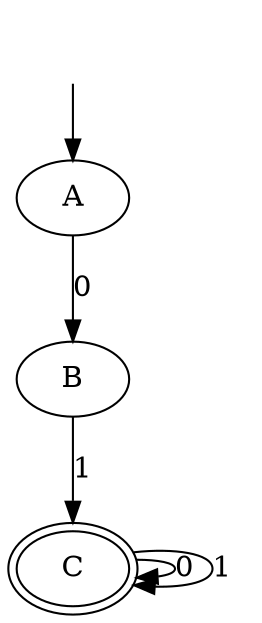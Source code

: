 digraph "M3" {
_nil [style="invis"];
_nil -> "A" [label=""];
"A" -> "B" [label=0];
"B" -> "C" [label=1];
"C" [peripheries=2];
"C" -> "C" [label=0];
"C" -> "C" [label=1];
}
